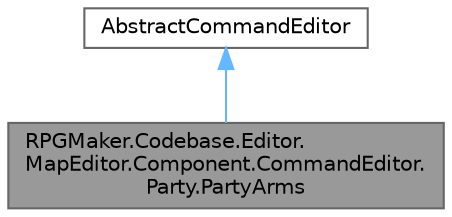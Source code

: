 digraph "RPGMaker.Codebase.Editor.MapEditor.Component.CommandEditor.Party.PartyArms"
{
 // LATEX_PDF_SIZE
  bgcolor="transparent";
  edge [fontname=Helvetica,fontsize=10,labelfontname=Helvetica,labelfontsize=10];
  node [fontname=Helvetica,fontsize=10,shape=box,height=0.2,width=0.4];
  Node1 [id="Node000001",label="RPGMaker.Codebase.Editor.\lMapEditor.Component.CommandEditor.\lParty.PartyArms",height=0.2,width=0.4,color="gray40", fillcolor="grey60", style="filled", fontcolor="black",tooltip="😁 パーティーＡｒｍｓ"];
  Node2 -> Node1 [id="edge1_Node000001_Node000002",dir="back",color="steelblue1",style="solid",tooltip=" "];
  Node2 [id="Node000002",label="AbstractCommandEditor",height=0.2,width=0.4,color="gray40", fillcolor="white", style="filled",URL="$d3/ded/class_r_p_g_maker_1_1_codebase_1_1_editor_1_1_map_editor_1_1_component_1_1_command_editor_1_1_abstract_command_editor.html",tooltip="😁 抽象共通エディター"];
}
